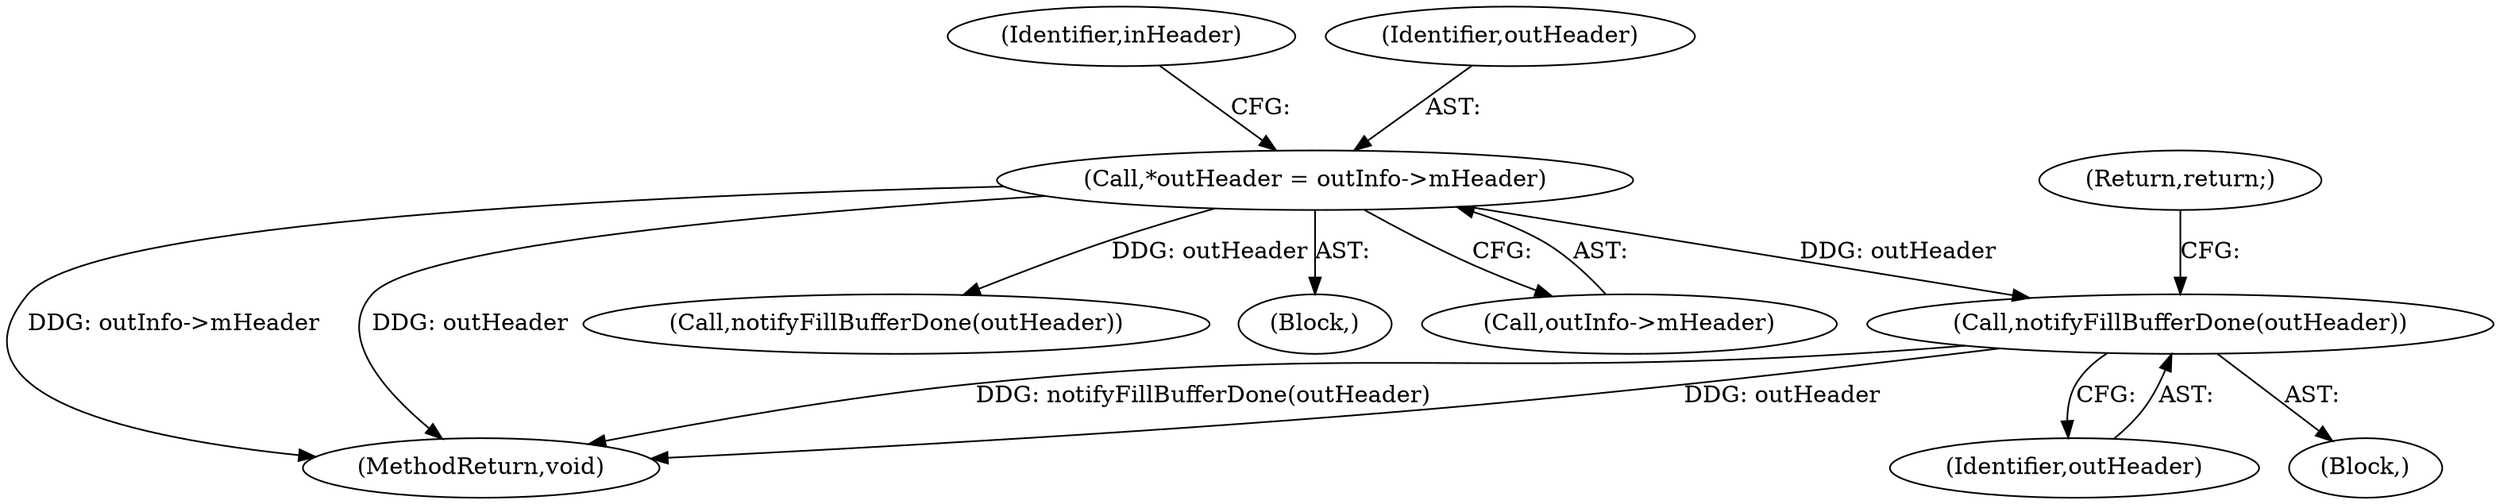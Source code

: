 digraph "0_Android_7cea5cb64b83d690fe02bc210bbdf08f5a87636f_0@pointer" {
"1000180" [label="(Call,notifyFillBufferDone(outHeader))"];
"1000142" [label="(Call,*outHeader = outInfo->mHeader)"];
"1000182" [label="(Return,return;)"];
"1000150" [label="(Identifier,inHeader)"];
"1000153" [label="(Block,)"];
"1000342" [label="(MethodReturn,void)"];
"1000180" [label="(Call,notifyFillBufferDone(outHeader))"];
"1000143" [label="(Identifier,outHeader)"];
"1000181" [label="(Identifier,outHeader)"];
"1000337" [label="(Call,notifyFillBufferDone(outHeader))"];
"1000124" [label="(Block,)"];
"1000144" [label="(Call,outInfo->mHeader)"];
"1000142" [label="(Call,*outHeader = outInfo->mHeader)"];
"1000180" -> "1000153"  [label="AST: "];
"1000180" -> "1000181"  [label="CFG: "];
"1000181" -> "1000180"  [label="AST: "];
"1000182" -> "1000180"  [label="CFG: "];
"1000180" -> "1000342"  [label="DDG: outHeader"];
"1000180" -> "1000342"  [label="DDG: notifyFillBufferDone(outHeader)"];
"1000142" -> "1000180"  [label="DDG: outHeader"];
"1000142" -> "1000124"  [label="AST: "];
"1000142" -> "1000144"  [label="CFG: "];
"1000143" -> "1000142"  [label="AST: "];
"1000144" -> "1000142"  [label="AST: "];
"1000150" -> "1000142"  [label="CFG: "];
"1000142" -> "1000342"  [label="DDG: outInfo->mHeader"];
"1000142" -> "1000342"  [label="DDG: outHeader"];
"1000142" -> "1000337"  [label="DDG: outHeader"];
}
